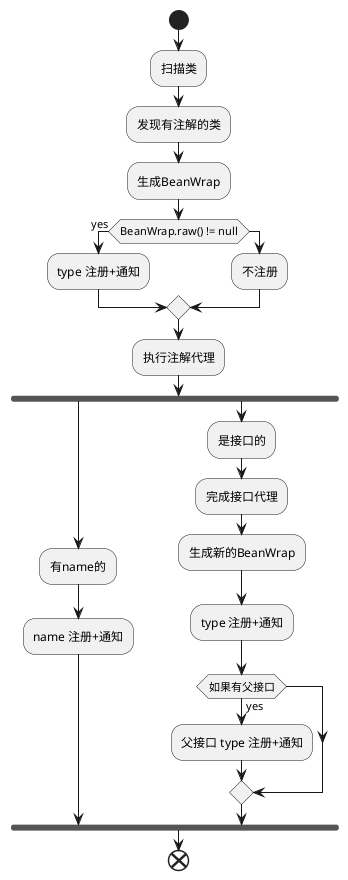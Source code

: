 @startuml
start
:扫描类;
:发现有注解的类;
:生成BeanWrap;
if(BeanWrap.raw() != null) then(yes)
    :type 注册+通知;
else
    :不注册;
endif
:执行注解代理;
fork
  :有name的;
  :name 注册+通知;
fork again
  :是接口的;
  :完成接口代理;
  :生成新的BeanWrap;
  :type 注册+通知;
  if(如果有父接口) then(yes)
    :父接口 type 注册+通知;
  endif
end fork
end
@enduml